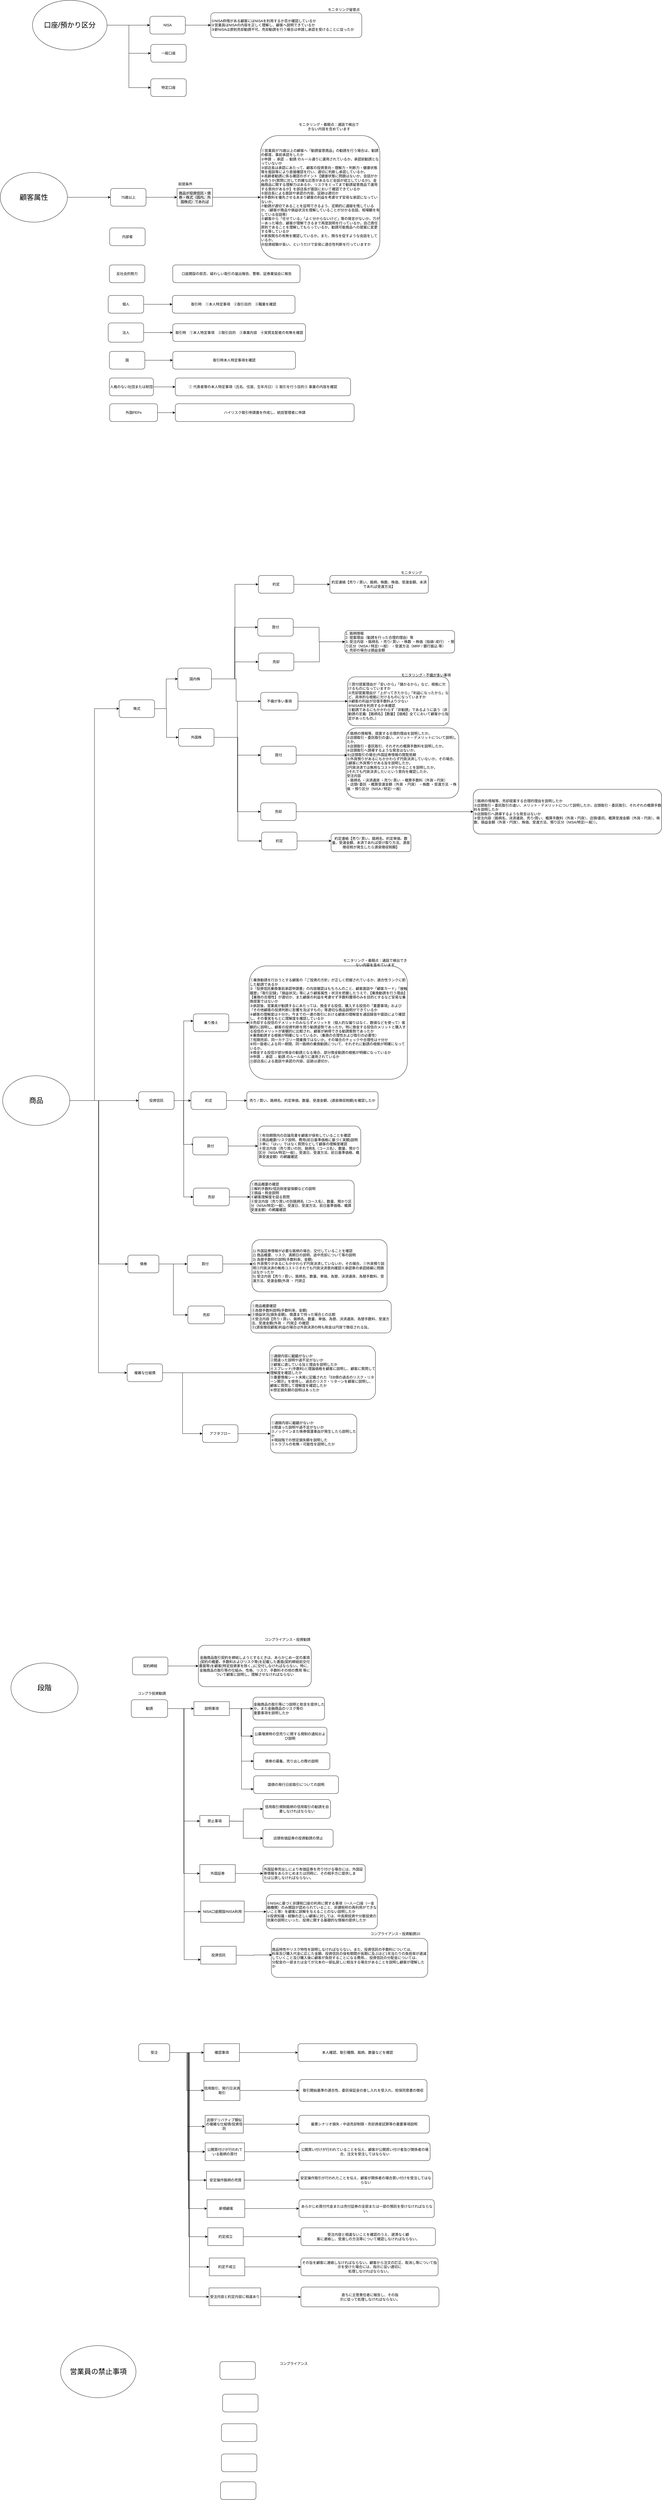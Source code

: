 <mxfile border="50" scale="3" compressed="false" locked="false" version="28.2.7">
  <diagram name="Blank" id="YmL12bMKpDGza6XwsDPr">
    <mxGraphModel dx="1251" dy="4072" grid="0" gridSize="10" guides="1" tooltips="1" connect="1" arrows="1" fold="1" page="0" pageScale="1" pageWidth="827" pageHeight="1169" background="none" math="1" shadow="0">
      <root>
        <mxCell id="X5NqExCQtvZxIxQ7pmgY-0" />
        <mxCell id="1" parent="X5NqExCQtvZxIxQ7pmgY-0" />
        <mxCell id="eBsOsrl3Z8P0XOdV9Z9q-5" value="" style="edgeStyle=orthogonalEdgeStyle;rounded=0;orthogonalLoop=1;jettySize=auto;html=1;" parent="1" source="eBsOsrl3Z8P0XOdV9Z9q-2" target="eBsOsrl3Z8P0XOdV9Z9q-4" edge="1">
          <mxGeometry relative="1" as="geometry" />
        </mxCell>
        <mxCell id="eBsOsrl3Z8P0XOdV9Z9q-12" style="edgeStyle=orthogonalEdgeStyle;rounded=0;orthogonalLoop=1;jettySize=auto;html=1;exitX=1;exitY=0.5;exitDx=0;exitDy=0;entryX=0;entryY=0.5;entryDx=0;entryDy=0;" parent="1" source="eBsOsrl3Z8P0XOdV9Z9q-2" target="eBsOsrl3Z8P0XOdV9Z9q-6" edge="1">
          <mxGeometry relative="1" as="geometry">
            <Array as="points">
              <mxPoint x="534" y="217" />
              <mxPoint x="534" y="365" />
              <mxPoint x="565" y="365" />
            </Array>
          </mxGeometry>
        </mxCell>
        <mxCell id="eBsOsrl3Z8P0XOdV9Z9q-14" style="edgeStyle=orthogonalEdgeStyle;rounded=0;orthogonalLoop=1;jettySize=auto;html=1;entryX=0;entryY=0.5;entryDx=0;entryDy=0;" parent="1" source="eBsOsrl3Z8P0XOdV9Z9q-2" target="eBsOsrl3Z8P0XOdV9Z9q-13" edge="1">
          <mxGeometry relative="1" as="geometry" />
        </mxCell>
        <mxCell id="eBsOsrl3Z8P0XOdV9Z9q-2" value="投資信託" style="rounded=1;whiteSpace=wrap;html=1;" parent="1" vertex="1">
          <mxGeometry x="382" y="187" width="120" height="60" as="geometry" />
        </mxCell>
        <mxCell id="eBsOsrl3Z8P0XOdV9Z9q-9" value="" style="edgeStyle=orthogonalEdgeStyle;rounded=0;orthogonalLoop=1;jettySize=auto;html=1;" parent="1" source="eBsOsrl3Z8P0XOdV9Z9q-4" target="eBsOsrl3Z8P0XOdV9Z9q-8" edge="1">
          <mxGeometry relative="1" as="geometry" />
        </mxCell>
        <mxCell id="eBsOsrl3Z8P0XOdV9Z9q-4" value="約定" style="rounded=1;whiteSpace=wrap;html=1;" parent="1" vertex="1">
          <mxGeometry x="559" y="187" width="120" height="60" as="geometry" />
        </mxCell>
        <mxCell id="eBsOsrl3Z8P0XOdV9Z9q-11" style="edgeStyle=orthogonalEdgeStyle;rounded=0;orthogonalLoop=1;jettySize=auto;html=1;entryX=0;entryY=0.5;entryDx=0;entryDy=0;" parent="1" source="eBsOsrl3Z8P0XOdV9Z9q-6" target="eBsOsrl3Z8P0XOdV9Z9q-10" edge="1">
          <mxGeometry relative="1" as="geometry" />
        </mxCell>
        <mxCell id="eBsOsrl3Z8P0XOdV9Z9q-6" value="買付" style="rounded=1;whiteSpace=wrap;html=1;" parent="1" vertex="1">
          <mxGeometry x="565" y="340.5" width="120" height="60" as="geometry" />
        </mxCell>
        <mxCell id="eBsOsrl3Z8P0XOdV9Z9q-8" value="売り / 買い、銘柄名、約定単価、数量、受渡金額、(源泉徴収税額)を確認したか" style="rounded=1;whiteSpace=wrap;html=1;" parent="1" vertex="1">
          <mxGeometry x="748" y="187" width="444" height="60" as="geometry" />
        </mxCell>
        <mxCell id="eBsOsrl3Z8P0XOdV9Z9q-10" value="①有効期限内の目論見書を顧客が保有していることを確認&lt;div&gt;②商品概要/リスク説明、費用(前日基準価格に基づく実額)説明&lt;/div&gt;&lt;div&gt;&lt;span style=&quot;background-color: transparent; color: light-dark(rgb(0, 0, 0), rgb(255, 255, 255));&quot;&gt;③単に「はい」ではなく質問などして顧客の理解度確認&lt;/span&gt;&lt;/div&gt;&lt;div&gt;④受注内容（売り買いの別、銘柄名（コース名）、数量、預かり区分（NISA/特定/一般）、受渡日、受渡方法、前日基準価格、概算受渡金額）の網羅確認&lt;/div&gt;" style="rounded=1;whiteSpace=wrap;html=1;align=left;" parent="1" vertex="1">
          <mxGeometry x="785.5" y="303" width="348" height="135" as="geometry" />
        </mxCell>
        <mxCell id="eBsOsrl3Z8P0XOdV9Z9q-16" value="" style="edgeStyle=orthogonalEdgeStyle;rounded=0;orthogonalLoop=1;jettySize=auto;html=1;" parent="1" source="eBsOsrl3Z8P0XOdV9Z9q-13" target="eBsOsrl3Z8P0XOdV9Z9q-15" edge="1">
          <mxGeometry relative="1" as="geometry" />
        </mxCell>
        <mxCell id="eBsOsrl3Z8P0XOdV9Z9q-13" value="売却" style="rounded=1;whiteSpace=wrap;html=1;" parent="1" vertex="1">
          <mxGeometry x="567" y="512.5" width="122" height="60" as="geometry" />
        </mxCell>
        <mxCell id="eBsOsrl3Z8P0XOdV9Z9q-15" value="①商品概要の確認&lt;br&gt;②解約手数料/信託財産留保額などの説明&lt;br&gt;③損益・税金説明&lt;div&gt;④顧客理解度を図る質問&lt;div&gt;⑤受注内容（売り買いの別&lt;span style=&quot;background-color: transparent; color: light-dark(rgb(0, 0, 0), rgb(255, 255, 255));&quot;&gt;銘柄名（コース名）、数量、預かり区分（NISA/特定/一般）、受渡日、受渡方法、前日基準価格、概算受渡金額）の網羅確認&lt;/span&gt;&lt;/div&gt;&lt;/div&gt;" style="rounded=1;whiteSpace=wrap;html=1;align=left;" parent="1" vertex="1">
          <mxGeometry x="759" y="486" width="352" height="113" as="geometry" />
        </mxCell>
        <mxCell id="eBsOsrl3Z8P0XOdV9Z9q-21" value="" style="edgeStyle=orthogonalEdgeStyle;rounded=0;orthogonalLoop=1;jettySize=auto;html=1;" parent="1" source="eBsOsrl3Z8P0XOdV9Z9q-17" target="eBsOsrl3Z8P0XOdV9Z9q-18" edge="1">
          <mxGeometry relative="1" as="geometry" />
        </mxCell>
        <mxCell id="eBsOsrl3Z8P0XOdV9Z9q-25" style="edgeStyle=orthogonalEdgeStyle;rounded=0;orthogonalLoop=1;jettySize=auto;html=1;entryX=0;entryY=0.5;entryDx=0;entryDy=0;" parent="1" source="eBsOsrl3Z8P0XOdV9Z9q-17" target="eBsOsrl3Z8P0XOdV9Z9q-19" edge="1">
          <mxGeometry relative="1" as="geometry" />
        </mxCell>
        <mxCell id="eBsOsrl3Z8P0XOdV9Z9q-17" value="債券" style="rounded=1;whiteSpace=wrap;html=1;" parent="1" vertex="1">
          <mxGeometry x="345.5" y="739" width="105" height="60" as="geometry" />
        </mxCell>
        <mxCell id="eBsOsrl3Z8P0XOdV9Z9q-22" style="edgeStyle=orthogonalEdgeStyle;rounded=0;orthogonalLoop=1;jettySize=auto;html=1;entryX=0;entryY=0.5;entryDx=0;entryDy=0;" parent="1" source="eBsOsrl3Z8P0XOdV9Z9q-18" edge="1">
          <mxGeometry relative="1" as="geometry">
            <mxPoint x="767.5" y="769" as="targetPoint" />
          </mxGeometry>
        </mxCell>
        <mxCell id="eBsOsrl3Z8P0XOdV9Z9q-18" value="買付" style="rounded=1;whiteSpace=wrap;html=1;" parent="1" vertex="1">
          <mxGeometry x="546.5" y="739" width="120" height="60" as="geometry" />
        </mxCell>
        <mxCell id="eBsOsrl3Z8P0XOdV9Z9q-24" value="" style="edgeStyle=orthogonalEdgeStyle;rounded=0;orthogonalLoop=1;jettySize=auto;html=1;" parent="1" source="eBsOsrl3Z8P0XOdV9Z9q-19" edge="1">
          <mxGeometry relative="1" as="geometry">
            <mxPoint x="761.5" y="941" as="targetPoint" />
          </mxGeometry>
        </mxCell>
        <mxCell id="eBsOsrl3Z8P0XOdV9Z9q-19" value="売却" style="rounded=1;whiteSpace=wrap;html=1;" parent="1" vertex="1">
          <mxGeometry x="548.5" y="911" width="124" height="60" as="geometry" />
        </mxCell>
        <mxCell id="eBsOsrl3Z8P0XOdV9Z9q-20" value="1) 外国証券情報が必要な銘柄の場合、交付していることを確認&lt;div&gt;2) 商品概要、リスク、満期日の説明、途中売却について等の説明&lt;/div&gt;&lt;div&gt;3) 為替手数料の説明(手数料率、金額)&lt;/div&gt;&lt;div&gt;4) 外貨預りがあるにもかかわらず円貨決済していないか。その場合、①外貨預り説明②円貨決済の無用コスト③それでも円貨決済意向確認④承認車の承認経緯に問題はなかったか&lt;/div&gt;&lt;div&gt;5) 受注内容【売り / 買い、銘柄名、数量、単価、為替、決済通貨、為替手数料、受渡方法、受渡金額(外貨 ・ 円貨)】&lt;/div&gt;" style="rounded=1;whiteSpace=wrap;html=1;align=left;" parent="1" vertex="1">
          <mxGeometry x="765.5" y="687" width="457" height="176" as="geometry" />
        </mxCell>
        <mxCell id="eBsOsrl3Z8P0XOdV9Z9q-23" value="①商品概要確認&lt;div&gt;②為替手数料説明(手数料率、金額)&lt;/div&gt;&lt;div&gt;③損益状況(損失金額)、償還まで持った場合との比較&lt;/div&gt;&lt;div&gt;④受注内容【売り / 買い、銘柄名、数量、単価、為替、決済通貨、為替手数料、受渡方法、受渡金額(外貨 ・ 円貨)】の確認&lt;/div&gt;&lt;div&gt;⑤(源泉徴収顧客)利益の場合は外貨決済の時も税金は円貨で徴収される旨。&lt;/div&gt;" style="rounded=1;whiteSpace=wrap;html=1;align=left;" parent="1" vertex="1">
          <mxGeometry x="761.5" y="892" width="475" height="110" as="geometry" />
        </mxCell>
        <mxCell id="eBsOsrl3Z8P0XOdV9Z9q-36" value="" style="edgeStyle=orthogonalEdgeStyle;rounded=0;orthogonalLoop=1;jettySize=auto;html=1;" parent="1" source="eBsOsrl3Z8P0XOdV9Z9q-29" target="eBsOsrl3Z8P0XOdV9Z9q-34" edge="1">
          <mxGeometry relative="1" as="geometry" />
        </mxCell>
        <mxCell id="eBsOsrl3Z8P0XOdV9Z9q-29" value="乗り換え" style="rounded=1;whiteSpace=wrap;html=1;" parent="1" vertex="1">
          <mxGeometry x="567" y="-76" width="120" height="60" as="geometry" />
        </mxCell>
        <mxCell id="eBsOsrl3Z8P0XOdV9Z9q-34" value="①乗換勧誘を行おうとする顧客の『ご投資の方針』が正しく把握されているか、適合性ランクに即した勧誘であるか&lt;br&gt;②『投資信託乗換事前承認申請書』の内容確認はもちろんのこと、顧客面談や「顧客カード」「接触履歴」「取引記録」「損益状況」等により顧客属性・状況を把握したうえで、【乗換勧誘を行う理由】【乗換の合理性】が適切か、また顧客の利益を考慮せず手数料獲得のみを目的とするなど安易な乗換提案ではないか&lt;br&gt;③承認後、営業員が勧誘するにあたっては、換金する投信、購入する投信の「重要事項」および「その他顧客の投資判断に影響を及ぼすもの」等適切な商品説明ができているか&lt;br&gt;④顧客の理解度は十分か。今までの一連の取引における顧客の理解度を通話録音や面談により確認し、その事実をもとに理解度を確認しているか&lt;br&gt;⑤売却する投信のデメリットのみならずメリットを（個人的な偏りはなく、数値などを使って）客観的に説明し、顧客の投資判断を問う勧誘姿勢であったか。特に換金する投信のメリットと購入する投信のメリットが客観的に比較され、顧客が納得できる勧誘態勢であったか&lt;br&gt;⑥乗換勧誘する根拠が明確になっているか。（乗換の合理性および取引の必要性）&lt;br&gt;⑦短期売却、同一カテゴリー間乗換ではないか。その場合のチェックや合理性は十分か&lt;br&gt;⑧同一扱者による同一期間、同一銘柄の乗換勧誘について、それぞれに勧誘の根拠が明確になっているか。&lt;br&gt;⑨換金する投信が部分換金の勧誘となる場合、部分換金勧誘の根拠が明確になっているか&lt;br&gt;⑩申請 → 承認 → 勧誘 のルール通りに運用されているか&lt;br&gt;⑪部店長による面談や承認の内容、証跡は適切か。&lt;div&gt;&lt;br/&gt;&lt;/div&gt;" style="rounded=1;whiteSpace=wrap;html=1;align=left;" parent="1" vertex="1">
          <mxGeometry x="756" y="-238" width="535" height="383" as="geometry" />
        </mxCell>
        <mxCell id="eBsOsrl3Z8P0XOdV9Z9q-37" style="edgeStyle=orthogonalEdgeStyle;rounded=0;orthogonalLoop=1;jettySize=auto;html=1;entryX=0;entryY=0.4;entryDx=0;entryDy=0;entryPerimeter=0;" parent="1" source="eBsOsrl3Z8P0XOdV9Z9q-2" target="eBsOsrl3Z8P0XOdV9Z9q-29" edge="1">
          <mxGeometry relative="1" as="geometry" />
        </mxCell>
        <mxCell id="eBsOsrl3Z8P0XOdV9Z9q-38" value="モニタリング・着眼点：通話で検出できない内容を含めています" style="text;html=1;whiteSpace=wrap;strokeColor=none;fillColor=none;align=center;verticalAlign=middle;rounded=0;" parent="1" vertex="1">
          <mxGeometry x="1070" y="-264" width="224" height="30" as="geometry" />
        </mxCell>
        <mxCell id="eBsOsrl3Z8P0XOdV9Z9q-41" style="edgeStyle=orthogonalEdgeStyle;rounded=0;orthogonalLoop=1;jettySize=auto;html=1;entryX=0;entryY=0.5;entryDx=0;entryDy=0;" parent="1" source="eBsOsrl3Z8P0XOdV9Z9q-40" target="eBsOsrl3Z8P0XOdV9Z9q-17" edge="1">
          <mxGeometry relative="1" as="geometry">
            <mxPoint x="345" y="626.889" as="targetPoint" />
          </mxGeometry>
        </mxCell>
        <mxCell id="eBsOsrl3Z8P0XOdV9Z9q-72" style="edgeStyle=orthogonalEdgeStyle;rounded=0;orthogonalLoop=1;jettySize=auto;html=1;" parent="1" source="eBsOsrl3Z8P0XOdV9Z9q-40" target="eBsOsrl3Z8P0XOdV9Z9q-2" edge="1">
          <mxGeometry relative="1" as="geometry" />
        </mxCell>
        <mxCell id="eBsOsrl3Z8P0XOdV9Z9q-95" style="edgeStyle=orthogonalEdgeStyle;rounded=0;orthogonalLoop=1;jettySize=auto;html=1;entryX=0;entryY=0.5;entryDx=0;entryDy=0;" parent="1" source="eBsOsrl3Z8P0XOdV9Z9q-40" target="eBsOsrl3Z8P0XOdV9Z9q-73" edge="1">
          <mxGeometry relative="1" as="geometry" />
        </mxCell>
        <mxCell id="eBsOsrl3Z8P0XOdV9Z9q-143" style="edgeStyle=orthogonalEdgeStyle;rounded=0;orthogonalLoop=1;jettySize=auto;html=1;entryX=0;entryY=0.5;entryDx=0;entryDy=0;" parent="1" source="eBsOsrl3Z8P0XOdV9Z9q-40" target="eBsOsrl3Z8P0XOdV9Z9q-135" edge="1">
          <mxGeometry relative="1" as="geometry" />
        </mxCell>
        <mxCell id="eBsOsrl3Z8P0XOdV9Z9q-40" value="&lt;font style=&quot;font-size: 24px;&quot;&gt;商品&lt;/font&gt;" style="ellipse;whiteSpace=wrap;html=1;" parent="1" vertex="1">
          <mxGeometry x="-78" y="133" width="227" height="168" as="geometry" />
        </mxCell>
        <mxCell id="eBsOsrl3Z8P0XOdV9Z9q-44" style="edgeStyle=orthogonalEdgeStyle;rounded=0;orthogonalLoop=1;jettySize=auto;html=1;entryX=0;entryY=0.5;entryDx=0;entryDy=0;" parent="1" source="eBsOsrl3Z8P0XOdV9Z9q-42" target="eBsOsrl3Z8P0XOdV9Z9q-43" edge="1">
          <mxGeometry relative="1" as="geometry" />
        </mxCell>
        <mxCell id="eBsOsrl3Z8P0XOdV9Z9q-42" value="&lt;font style=&quot;font-size: 24px;&quot;&gt;顧客属性&lt;/font&gt;" style="ellipse;whiteSpace=wrap;html=1;" parent="1" vertex="1">
          <mxGeometry x="-86" y="-2918.5" width="227" height="168" as="geometry" />
        </mxCell>
        <mxCell id="eBsOsrl3Z8P0XOdV9Z9q-102" style="edgeStyle=orthogonalEdgeStyle;rounded=0;orthogonalLoop=1;jettySize=auto;html=1;entryX=0;entryY=0.5;entryDx=0;entryDy=0;" parent="1" source="eBsOsrl3Z8P0XOdV9Z9q-43" target="eBsOsrl3Z8P0XOdV9Z9q-99" edge="1">
          <mxGeometry relative="1" as="geometry" />
        </mxCell>
        <mxCell id="eBsOsrl3Z8P0XOdV9Z9q-43" value="75歳以上" style="rounded=1;whiteSpace=wrap;html=1;" parent="1" vertex="1">
          <mxGeometry x="287" y="-2864.5" width="120" height="60" as="geometry" />
        </mxCell>
        <mxCell id="eBsOsrl3Z8P0XOdV9Z9q-45" value="①営業員が75歳以上の顧客へ「勧誘留意商品」の勧誘を行う場合は、勧誘の都度、事前承認をしたか&lt;br&gt;②申請 → 承認 → 勧誘 のルール通りに運用されているか。承認前勧誘となっていないか&lt;br&gt;③部店長は承認にあたって、顧客の投資意向・理解力・判断力・健康状態等を面談等により直接確認を行い、適切に判断し承認しているか。&lt;br&gt;④高齢者勧誘に係る確認のポイント【健康状態に問題はないか、会話がかみ合うか(質問に対して的確な応答があるなど会話が成立しているか)、金融商品に関する理解力はあるか、リスクをとってまで勧誘留意商品で運用する意向があるか】を部店長が面談において確認できているか&lt;br&gt;⑤部店長による面談や承認の内容、証跡は適切か&lt;br&gt;⑥手数料を優先させるあまり顧客の利益を考慮せず安易な承認になっていないか。&lt;br&gt;⑦勧誘が適切であることを証明できるよう、定期的に通録を残しているか。（顧客が商品や損益状況を理解していることが分かる会話、相場観を有している会話等）&lt;br&gt;⑧顧客から「任せている」「よく分からないけど」等の発言がないか。万が一あった場合、顧客が理解できるまで再度説明を行っているか。自己責任原則であることを理解してもらっているか。勧誘可能商品への提案に変更する等しているか&lt;br&gt;⑨家族関与の有無を確認しているか。また、関与を促すような会話をしているか。&lt;div&gt;⑩投資経験が長い、というだけで安易に適合性判断を行っていますか&lt;/div&gt;" style="rounded=1;whiteSpace=wrap;html=1;align=left;" parent="1" vertex="1">
          <mxGeometry x="794" y="-3043" width="404" height="417" as="geometry" />
        </mxCell>
        <mxCell id="eBsOsrl3Z8P0XOdV9Z9q-46" value="モニタリング・着眼点：通話で検出できない内容を含めています" style="text;html=1;whiteSpace=wrap;strokeColor=none;fillColor=none;align=center;verticalAlign=middle;rounded=0;" parent="1" vertex="1">
          <mxGeometry x="920" y="-3088" width="210.5" height="30" as="geometry" />
        </mxCell>
        <mxCell id="eBsOsrl3Z8P0XOdV9Z9q-56" style="edgeStyle=orthogonalEdgeStyle;rounded=0;orthogonalLoop=1;jettySize=auto;html=1;entryX=0;entryY=0.5;entryDx=0;entryDy=0;" parent="1" source="eBsOsrl3Z8P0XOdV9Z9q-48" target="eBsOsrl3Z8P0XOdV9Z9q-49" edge="1">
          <mxGeometry relative="1" as="geometry" />
        </mxCell>
        <mxCell id="eBsOsrl3Z8P0XOdV9Z9q-70" style="edgeStyle=orthogonalEdgeStyle;rounded=0;orthogonalLoop=1;jettySize=auto;html=1;entryX=0;entryY=0.5;entryDx=0;entryDy=0;" parent="1" source="eBsOsrl3Z8P0XOdV9Z9q-48" target="eBsOsrl3Z8P0XOdV9Z9q-50" edge="1">
          <mxGeometry relative="1" as="geometry" />
        </mxCell>
        <mxCell id="eBsOsrl3Z8P0XOdV9Z9q-71" style="edgeStyle=orthogonalEdgeStyle;rounded=0;orthogonalLoop=1;jettySize=auto;html=1;entryX=0;entryY=0.5;entryDx=0;entryDy=0;" parent="1" source="eBsOsrl3Z8P0XOdV9Z9q-48" target="eBsOsrl3Z8P0XOdV9Z9q-57" edge="1">
          <mxGeometry relative="1" as="geometry" />
        </mxCell>
        <mxCell id="eBsOsrl3Z8P0XOdV9Z9q-48" value="&lt;span style=&quot;font-size: 24px;&quot;&gt;口座/預かり区分&lt;/span&gt;" style="ellipse;whiteSpace=wrap;html=1;" parent="1" vertex="1">
          <mxGeometry x="23" y="-3500" width="252" height="168" as="geometry" />
        </mxCell>
        <mxCell id="eBsOsrl3Z8P0XOdV9Z9q-55" value="" style="edgeStyle=orthogonalEdgeStyle;rounded=0;orthogonalLoop=1;jettySize=auto;html=1;" parent="1" source="eBsOsrl3Z8P0XOdV9Z9q-49" target="eBsOsrl3Z8P0XOdV9Z9q-54" edge="1">
          <mxGeometry relative="1" as="geometry" />
        </mxCell>
        <mxCell id="eBsOsrl3Z8P0XOdV9Z9q-49" value="NISA" style="rounded=1;whiteSpace=wrap;html=1;" parent="1" vertex="1">
          <mxGeometry x="420" y="-3446" width="120" height="60" as="geometry" />
        </mxCell>
        <mxCell id="eBsOsrl3Z8P0XOdV9Z9q-50" value="一般口座" style="rounded=1;whiteSpace=wrap;html=1;" parent="1" vertex="1">
          <mxGeometry x="423" y="-3351" width="120" height="60" as="geometry" />
        </mxCell>
        <mxCell id="eBsOsrl3Z8P0XOdV9Z9q-54" value="①NISA枠残がある顧客にはNISAを利用するか否か確認しているか&lt;br&gt;②営業員はNISAの内容を正しく理解し、顧客へ説明できているか&lt;br&gt;③新NISAは原則売却勧誘不可。売却勧誘を行う場合は申請し承認を受けることに従ったか" style="rounded=1;whiteSpace=wrap;html=1;align=left;" parent="1" vertex="1">
          <mxGeometry x="626" y="-3458" width="511" height="84" as="geometry" />
        </mxCell>
        <mxCell id="eBsOsrl3Z8P0XOdV9Z9q-57" value="特定口座" style="rounded=1;whiteSpace=wrap;html=1;" parent="1" vertex="1">
          <mxGeometry x="423" y="-3235" width="120" height="60" as="geometry" />
        </mxCell>
        <mxCell id="eBsOsrl3Z8P0XOdV9Z9q-60" value="モニタリング留意点" style="text;html=1;whiteSpace=wrap;strokeColor=none;fillColor=none;align=center;verticalAlign=middle;rounded=0;" parent="1" vertex="1">
          <mxGeometry x="1021" y="-3483" width="110" height="30" as="geometry" />
        </mxCell>
        <mxCell id="eBsOsrl3Z8P0XOdV9Z9q-66" value="&lt;font style=&quot;font-size: 24px;&quot;&gt;営業員の禁止事項&lt;/font&gt;" style="ellipse;whiteSpace=wrap;html=1;" parent="1" vertex="1">
          <mxGeometry x="118" y="4423" width="255" height="176" as="geometry" />
        </mxCell>
        <mxCell id="eBsOsrl3Z8P0XOdV9Z9q-68" value="コンプライアンス" style="text;html=1;whiteSpace=wrap;strokeColor=none;fillColor=none;align=center;verticalAlign=middle;rounded=0;" parent="1" vertex="1">
          <mxGeometry x="840" y="4469" width="133" height="30" as="geometry" />
        </mxCell>
        <mxCell id="eBsOsrl3Z8P0XOdV9Z9q-79" style="edgeStyle=orthogonalEdgeStyle;rounded=0;orthogonalLoop=1;jettySize=auto;html=1;entryX=0;entryY=0.5;entryDx=0;entryDy=0;" parent="1" source="eBsOsrl3Z8P0XOdV9Z9q-73" target="eBsOsrl3Z8P0XOdV9Z9q-74" edge="1">
          <mxGeometry relative="1" as="geometry" />
        </mxCell>
        <mxCell id="eBsOsrl3Z8P0XOdV9Z9q-80" style="edgeStyle=orthogonalEdgeStyle;rounded=0;orthogonalLoop=1;jettySize=auto;html=1;entryX=0;entryY=0.5;entryDx=0;entryDy=0;" parent="1" source="eBsOsrl3Z8P0XOdV9Z9q-73" target="eBsOsrl3Z8P0XOdV9Z9q-75" edge="1">
          <mxGeometry relative="1" as="geometry" />
        </mxCell>
        <mxCell id="eBsOsrl3Z8P0XOdV9Z9q-73" value="株式" style="rounded=1;whiteSpace=wrap;html=1;" parent="1" vertex="1">
          <mxGeometry x="316" y="-1137" width="120" height="60" as="geometry" />
        </mxCell>
        <mxCell id="eBsOsrl3Z8P0XOdV9Z9q-86" style="edgeStyle=orthogonalEdgeStyle;rounded=0;orthogonalLoop=1;jettySize=auto;html=1;entryX=0;entryY=0.5;entryDx=0;entryDy=0;" parent="1" source="eBsOsrl3Z8P0XOdV9Z9q-74" target="eBsOsrl3Z8P0XOdV9Z9q-85" edge="1">
          <mxGeometry relative="1" as="geometry" />
        </mxCell>
        <mxCell id="eBsOsrl3Z8P0XOdV9Z9q-107" style="edgeStyle=orthogonalEdgeStyle;rounded=0;orthogonalLoop=1;jettySize=auto;html=1;entryX=0;entryY=0.5;entryDx=0;entryDy=0;" parent="1" source="eBsOsrl3Z8P0XOdV9Z9q-74" target="eBsOsrl3Z8P0XOdV9Z9q-104" edge="1">
          <mxGeometry relative="1" as="geometry" />
        </mxCell>
        <mxCell id="eBsOsrl3Z8P0XOdV9Z9q-109" style="edgeStyle=orthogonalEdgeStyle;rounded=0;orthogonalLoop=1;jettySize=auto;html=1;entryX=0;entryY=0.5;entryDx=0;entryDy=0;" parent="1" source="eBsOsrl3Z8P0XOdV9Z9q-74" target="eBsOsrl3Z8P0XOdV9Z9q-103" edge="1">
          <mxGeometry relative="1" as="geometry" />
        </mxCell>
        <mxCell id="eBsOsrl3Z8P0XOdV9Z9q-113" style="edgeStyle=orthogonalEdgeStyle;rounded=0;orthogonalLoop=1;jettySize=auto;html=1;entryX=0;entryY=0.5;entryDx=0;entryDy=0;" parent="1" source="eBsOsrl3Z8P0XOdV9Z9q-74" target="eBsOsrl3Z8P0XOdV9Z9q-105" edge="1">
          <mxGeometry relative="1" as="geometry" />
        </mxCell>
        <mxCell id="eBsOsrl3Z8P0XOdV9Z9q-74" value="国内株" style="rounded=1;whiteSpace=wrap;html=1;" parent="1" vertex="1">
          <mxGeometry x="514.5" y="-1244" width="114" height="73" as="geometry" />
        </mxCell>
        <mxCell id="eBsOsrl3Z8P0XOdV9Z9q-87" style="edgeStyle=orthogonalEdgeStyle;rounded=0;orthogonalLoop=1;jettySize=auto;html=1;entryX=0;entryY=0.5;entryDx=0;entryDy=0;" parent="1" source="eBsOsrl3Z8P0XOdV9Z9q-75" target="eBsOsrl3Z8P0XOdV9Z9q-85" edge="1">
          <mxGeometry relative="1" as="geometry" />
        </mxCell>
        <mxCell id="eBsOsrl3Z8P0XOdV9Z9q-120" style="edgeStyle=orthogonalEdgeStyle;rounded=0;orthogonalLoop=1;jettySize=auto;html=1;" parent="1" source="eBsOsrl3Z8P0XOdV9Z9q-75" target="eBsOsrl3Z8P0XOdV9Z9q-118" edge="1">
          <mxGeometry relative="1" as="geometry" />
        </mxCell>
        <mxCell id="eBsOsrl3Z8P0XOdV9Z9q-121" style="edgeStyle=orthogonalEdgeStyle;rounded=0;orthogonalLoop=1;jettySize=auto;html=1;entryX=0;entryY=0.5;entryDx=0;entryDy=0;" parent="1" source="eBsOsrl3Z8P0XOdV9Z9q-75" target="eBsOsrl3Z8P0XOdV9Z9q-119" edge="1">
          <mxGeometry relative="1" as="geometry" />
        </mxCell>
        <mxCell id="eBsOsrl3Z8P0XOdV9Z9q-127" style="edgeStyle=orthogonalEdgeStyle;rounded=0;orthogonalLoop=1;jettySize=auto;html=1;entryX=0;entryY=0.5;entryDx=0;entryDy=0;" parent="1" source="eBsOsrl3Z8P0XOdV9Z9q-75" target="eBsOsrl3Z8P0XOdV9Z9q-125" edge="1">
          <mxGeometry relative="1" as="geometry" />
        </mxCell>
        <mxCell id="eBsOsrl3Z8P0XOdV9Z9q-75" value="外国株" style="rounded=1;whiteSpace=wrap;html=1;" parent="1" vertex="1">
          <mxGeometry x="517" y="-1040" width="120" height="60" as="geometry" />
        </mxCell>
        <mxCell id="eBsOsrl3Z8P0XOdV9Z9q-83" value="①買付提案理由が「安いから」「儲かるから」など、根拠に欠けるものになっていますか&lt;br&gt;②売却提案理由が「上がってきたから」「利益になったから」など、具体的な根拠に欠けるものになっていますか&lt;br&gt;③顧客の利益が往復手数料より少ない&lt;br&gt;④NISA枠を利用するか未確認&lt;br&gt;⑤勧誘であるにもかかわらず『非勧誘』であるように装う（非勧誘の定義:【銘柄名】【数量】【価格】全てにおいて顧客から指定があったもの。）" style="rounded=1;whiteSpace=wrap;html=1;align=left;" parent="1" vertex="1">
          <mxGeometry x="1089" y="-1214.5" width="343" height="165" as="geometry" />
        </mxCell>
        <mxCell id="eBsOsrl3Z8P0XOdV9Z9q-84" value="モニタリング・不備が多い事項" style="text;html=1;whiteSpace=wrap;strokeColor=none;fillColor=none;align=center;verticalAlign=middle;rounded=0;" parent="1" vertex="1">
          <mxGeometry x="1261" y="-1241" width="186" height="41" as="geometry" />
        </mxCell>
        <mxCell id="eBsOsrl3Z8P0XOdV9Z9q-117" style="edgeStyle=orthogonalEdgeStyle;rounded=0;orthogonalLoop=1;jettySize=auto;html=1;entryX=0;entryY=0.5;entryDx=0;entryDy=0;" parent="1" source="eBsOsrl3Z8P0XOdV9Z9q-85" target="eBsOsrl3Z8P0XOdV9Z9q-83" edge="1">
          <mxGeometry relative="1" as="geometry" />
        </mxCell>
        <mxCell id="eBsOsrl3Z8P0XOdV9Z9q-85" value="不備が多い事項" style="rounded=1;whiteSpace=wrap;html=1;" parent="1" vertex="1">
          <mxGeometry x="795" y="-1162" width="126" height="60" as="geometry" />
        </mxCell>
        <mxCell id="eBsOsrl3Z8P0XOdV9Z9q-88" value="" style="rounded=1;whiteSpace=wrap;html=1;" parent="1" vertex="1">
          <mxGeometry x="657" y="4477" width="120" height="60" as="geometry" />
        </mxCell>
        <mxCell id="eBsOsrl3Z8P0XOdV9Z9q-89" value="" style="rounded=1;whiteSpace=wrap;html=1;" parent="1" vertex="1">
          <mxGeometry x="666" y="4587" width="120" height="60" as="geometry" />
        </mxCell>
        <mxCell id="eBsOsrl3Z8P0XOdV9Z9q-90" value="" style="rounded=1;whiteSpace=wrap;html=1;" parent="1" vertex="1">
          <mxGeometry x="662" y="4687" width="120" height="60" as="geometry" />
        </mxCell>
        <mxCell id="eBsOsrl3Z8P0XOdV9Z9q-91" value="" style="rounded=1;whiteSpace=wrap;html=1;" parent="1" vertex="1">
          <mxGeometry x="662" y="4789" width="120" height="60" as="geometry" />
        </mxCell>
        <mxCell id="eBsOsrl3Z8P0XOdV9Z9q-92" value="" style="rounded=1;whiteSpace=wrap;html=1;" parent="1" vertex="1">
          <mxGeometry x="659" y="4883" width="120" height="60" as="geometry" />
        </mxCell>
        <mxCell id="eBsOsrl3Z8P0XOdV9Z9q-101" style="edgeStyle=orthogonalEdgeStyle;rounded=0;orthogonalLoop=1;jettySize=auto;html=1;entryX=0;entryY=0.5;entryDx=0;entryDy=0;" parent="1" source="eBsOsrl3Z8P0XOdV9Z9q-99" target="eBsOsrl3Z8P0XOdV9Z9q-45" edge="1">
          <mxGeometry relative="1" as="geometry" />
        </mxCell>
        <mxCell id="eBsOsrl3Z8P0XOdV9Z9q-99" value="&lt;span style=&quot;color: rgb(0, 0, 0); font-family: Helvetica; font-size: 12px; font-style: normal; font-variant-ligatures: normal; font-variant-caps: normal; font-weight: 400; letter-spacing: normal; orphans: 2; text-align: center; text-indent: 0px; text-transform: none; widows: 2; word-spacing: 0px; -webkit-text-stroke-width: 0px; white-space: normal; background-color: rgb(236, 236, 236); text-decoration-thickness: initial; text-decoration-style: initial; text-decoration-color: initial; float: none; display: inline !important;&quot;&gt;商品が投資信託・債券・株式（国内、外国株式）であれば&lt;/span&gt;" style="whiteSpace=wrap;html=1;" parent="1" vertex="1">
          <mxGeometry x="512" y="-2864.5" width="120" height="60" as="geometry" />
        </mxCell>
        <mxCell id="eBsOsrl3Z8P0XOdV9Z9q-112" style="edgeStyle=orthogonalEdgeStyle;rounded=0;orthogonalLoop=1;jettySize=auto;html=1;entryX=0;entryY=0.5;entryDx=0;entryDy=0;" parent="1" source="eBsOsrl3Z8P0XOdV9Z9q-103" target="eBsOsrl3Z8P0XOdV9Z9q-110" edge="1">
          <mxGeometry relative="1" as="geometry" />
        </mxCell>
        <mxCell id="eBsOsrl3Z8P0XOdV9Z9q-103" value="約定" style="rounded=1;whiteSpace=wrap;html=1;" parent="1" vertex="1">
          <mxGeometry x="787" y="-1557" width="120" height="60" as="geometry" />
        </mxCell>
        <mxCell id="eBsOsrl3Z8P0XOdV9Z9q-115" style="edgeStyle=orthogonalEdgeStyle;rounded=0;orthogonalLoop=1;jettySize=auto;html=1;entryX=0;entryY=0.5;entryDx=0;entryDy=0;" parent="1" source="eBsOsrl3Z8P0XOdV9Z9q-104" target="eBsOsrl3Z8P0XOdV9Z9q-114" edge="1">
          <mxGeometry relative="1" as="geometry" />
        </mxCell>
        <mxCell id="eBsOsrl3Z8P0XOdV9Z9q-104" value="買付" style="rounded=1;whiteSpace=wrap;html=1;" parent="1" vertex="1">
          <mxGeometry x="785" y="-1412" width="120" height="60" as="geometry" />
        </mxCell>
        <mxCell id="eBsOsrl3Z8P0XOdV9Z9q-116" style="edgeStyle=orthogonalEdgeStyle;rounded=0;orthogonalLoop=1;jettySize=auto;html=1;entryX=0;entryY=0.5;entryDx=0;entryDy=0;" parent="1" source="eBsOsrl3Z8P0XOdV9Z9q-105" target="eBsOsrl3Z8P0XOdV9Z9q-114" edge="1">
          <mxGeometry relative="1" as="geometry" />
        </mxCell>
        <mxCell id="eBsOsrl3Z8P0XOdV9Z9q-105" value="売却" style="rounded=1;whiteSpace=wrap;html=1;" parent="1" vertex="1">
          <mxGeometry x="787" y="-1295" width="120" height="60" as="geometry" />
        </mxCell>
        <mxCell id="eBsOsrl3Z8P0XOdV9Z9q-108" value="前提条件" style="text;html=1;whiteSpace=wrap;strokeColor=none;fillColor=none;align=center;verticalAlign=middle;rounded=0;" parent="1" vertex="1">
          <mxGeometry x="510" y="-2894.5" width="60" height="30" as="geometry" />
        </mxCell>
        <mxCell id="eBsOsrl3Z8P0XOdV9Z9q-110" value="約定連絡【売り / 買い、銘柄、株数、株価、受渡金額、未済であれば受渡方法】" style="rounded=1;whiteSpace=wrap;html=1;" parent="1" vertex="1">
          <mxGeometry x="1029" y="-1557" width="333" height="60" as="geometry" />
        </mxCell>
        <mxCell id="eBsOsrl3Z8P0XOdV9Z9q-111" value="モニタリング" style="text;html=1;whiteSpace=wrap;strokeColor=none;fillColor=none;align=center;verticalAlign=middle;rounded=0;" parent="1" vertex="1">
          <mxGeometry x="1227" y="-1581" width="156" height="30" as="geometry" />
        </mxCell>
        <mxCell id="eBsOsrl3Z8P0XOdV9Z9q-114" value="1. 銘柄情報&lt;br&gt;2. 提案理由（勧誘を行った合理的理由）等&lt;br&gt;3. 受注内容 ・銘柄名 ・売り/ 買い ・株数 ・株価（指値/ 成行） ・預り区分（NISA / 特定/ 一般） ・受渡方法（MRF / 銀行振込 等）&lt;br&gt;4. 売却の場合は損益金額" style="rounded=1;whiteSpace=wrap;html=1;align=left;" parent="1" vertex="1">
          <mxGeometry x="1080" y="-1371" width="371" height="76" as="geometry" />
        </mxCell>
        <mxCell id="eBsOsrl3Z8P0XOdV9Z9q-118" value="買付" style="rounded=1;whiteSpace=wrap;html=1;" parent="1" vertex="1">
          <mxGeometry x="795" y="-980" width="120" height="60" as="geometry" />
        </mxCell>
        <mxCell id="eBsOsrl3Z8P0XOdV9Z9q-134" style="edgeStyle=orthogonalEdgeStyle;rounded=0;orthogonalLoop=1;jettySize=auto;html=1;entryX=0;entryY=0.5;entryDx=0;entryDy=0;" parent="1" source="eBsOsrl3Z8P0XOdV9Z9q-119" target="eBsOsrl3Z8P0XOdV9Z9q-128" edge="1">
          <mxGeometry relative="1" as="geometry" />
        </mxCell>
        <mxCell id="eBsOsrl3Z8P0XOdV9Z9q-119" value="売却" style="rounded=1;whiteSpace=wrap;html=1;" parent="1" vertex="1">
          <mxGeometry x="795" y="-789" width="120" height="60" as="geometry" />
        </mxCell>
        <mxCell id="eBsOsrl3Z8P0XOdV9Z9q-122" value="①銘柄の情報等、提案する合理的理由を説明したか。&lt;br&gt;②店頭取引・委託取引の違い、メリット・デメリットについて説明したか。&lt;br&gt;③店頭取引・委託取引、それぞれの概算手数料を説明したか。&lt;br&gt;④店頭取引へ誘導するような発言はないか。&lt;br&gt;⑤(店頭取引の場合)外国証券情報の閲覧依頼&lt;br&gt;⑥外貨預りがあるにもかかわらず円貨決済していないか。その場合、&lt;br&gt;1顧客に外貨預りがある旨を説明したか。&lt;br&gt;2円貨決済では無用なコストがかかることを説明したか。&lt;br&gt;3それでも円貨決済したいという意向を確認したか。&lt;br&gt;受注内容 &lt;br&gt;・銘柄名 ・決済通貨 ・売り/ 買い ・概算手数料（外貨・円貨） &lt;br&gt;・店頭/ 委託 ・概算受渡金額（外貨 ・円貨） ・株数 ・受渡方法 ・株価 ・預り区分（NISA / 特定/ 一般）&lt;br&gt;&lt;div&gt;&lt;br&gt;&lt;/div&gt;" style="rounded=1;whiteSpace=wrap;html=1;align=left;" parent="1" vertex="1">
          <mxGeometry x="1084" y="-1042" width="381" height="237" as="geometry" />
        </mxCell>
        <mxCell id="eBsOsrl3Z8P0XOdV9Z9q-123" value="約定連絡【売り/ 買い、銘柄名、約定単価、数量、受渡金額、未済であれば受け取り方法、源泉徴収税が発生したら源泉徴収税額】" style="rounded=1;whiteSpace=wrap;html=1;" parent="1" vertex="1">
          <mxGeometry x="1033" y="-684" width="270" height="60" as="geometry" />
        </mxCell>
        <mxCell id="eBsOsrl3Z8P0XOdV9Z9q-125" value="約定" style="rounded=1;whiteSpace=wrap;html=1;" parent="1" vertex="1">
          <mxGeometry x="798" y="-690" width="120" height="60" as="geometry" />
        </mxCell>
        <mxCell id="eBsOsrl3Z8P0XOdV9Z9q-126" style="edgeStyle=orthogonalEdgeStyle;rounded=0;orthogonalLoop=1;jettySize=auto;html=1;entryX=0.004;entryY=0.392;entryDx=0;entryDy=0;entryPerimeter=0;" parent="1" source="eBsOsrl3Z8P0XOdV9Z9q-125" target="eBsOsrl3Z8P0XOdV9Z9q-123" edge="1">
          <mxGeometry relative="1" as="geometry" />
        </mxCell>
        <mxCell id="eBsOsrl3Z8P0XOdV9Z9q-128" value="①銘柄の情報等、売却提案する合理的理由を説明したか&lt;br&gt;②店頭取引・委託取引の違い、メリット・デメリットについて説明したか。店頭取引・委託取引、それぞれの概算手数料を説明したか&lt;br&gt;③店頭取引へ誘導するような発言はないか&lt;br&gt;④受注内容（銘柄名、決済通貨、売り/買い、概算手数料（外貨・円貨）、店頭/委託、概算受渡金額（外貨・円貨）、株数、損益金額（外貨・円貨）、株価、受渡方法、預り区分（NISA/特定/一般））。" style="rounded=1;whiteSpace=wrap;html=1;align=left;" parent="1" vertex="1">
          <mxGeometry x="1514" y="-834.5" width="637" height="151" as="geometry" />
        </mxCell>
        <mxCell id="eBsOsrl3Z8P0XOdV9Z9q-133" style="edgeStyle=orthogonalEdgeStyle;rounded=0;orthogonalLoop=1;jettySize=auto;html=1;entryX=0.008;entryY=0.39;entryDx=0;entryDy=0;entryPerimeter=0;" parent="1" source="eBsOsrl3Z8P0XOdV9Z9q-118" target="eBsOsrl3Z8P0XOdV9Z9q-122" edge="1">
          <mxGeometry relative="1" as="geometry" />
        </mxCell>
        <mxCell id="eBsOsrl3Z8P0XOdV9Z9q-139" style="edgeStyle=orthogonalEdgeStyle;rounded=0;orthogonalLoop=1;jettySize=auto;html=1;" parent="1" source="eBsOsrl3Z8P0XOdV9Z9q-135" target="eBsOsrl3Z8P0XOdV9Z9q-136" edge="1">
          <mxGeometry relative="1" as="geometry" />
        </mxCell>
        <mxCell id="eBsOsrl3Z8P0XOdV9Z9q-140" style="edgeStyle=orthogonalEdgeStyle;rounded=0;orthogonalLoop=1;jettySize=auto;html=1;entryX=0;entryY=0.5;entryDx=0;entryDy=0;" parent="1" source="eBsOsrl3Z8P0XOdV9Z9q-135" target="eBsOsrl3Z8P0XOdV9Z9q-138" edge="1">
          <mxGeometry relative="1" as="geometry" />
        </mxCell>
        <mxCell id="eBsOsrl3Z8P0XOdV9Z9q-135" value="複雑な仕組債" style="rounded=1;whiteSpace=wrap;html=1;" parent="1" vertex="1">
          <mxGeometry x="343" y="1106.5" width="120" height="60" as="geometry" />
        </mxCell>
        <mxCell id="eBsOsrl3Z8P0XOdV9Z9q-136" value="①通録内容に齟齬がないか&lt;div&gt;②間違った説明や過不足がないか&lt;/div&gt;&lt;div&gt;③顧客に適している旨と理由を説明したか&lt;/div&gt;&lt;div&gt;④スプレッド(手数料)と理論価格を顧客に説明し、顧客に質問して理解度を確認したか&lt;/div&gt;&lt;div&gt;⑤重要情報シート末尾に記載された「EB債の過去のリスク・リターン開示」を使用し、過去のリスク・リターンを顧客に説明し、顧客に質問して理解度を確認したか&lt;br&gt;⑥想定損失額の説明はあったか&lt;/div&gt;" style="rounded=1;whiteSpace=wrap;html=1;align=left;" parent="1" vertex="1">
          <mxGeometry x="825" y="1046" width="358" height="181" as="geometry" />
        </mxCell>
        <mxCell id="eBsOsrl3Z8P0XOdV9Z9q-142" value="" style="edgeStyle=orthogonalEdgeStyle;rounded=0;orthogonalLoop=1;jettySize=auto;html=1;" parent="1" source="eBsOsrl3Z8P0XOdV9Z9q-138" target="eBsOsrl3Z8P0XOdV9Z9q-141" edge="1">
          <mxGeometry relative="1" as="geometry" />
        </mxCell>
        <mxCell id="eBsOsrl3Z8P0XOdV9Z9q-138" value="アフタフロー" style="rounded=1;whiteSpace=wrap;html=1;" parent="1" vertex="1">
          <mxGeometry x="598" y="1312" width="120" height="60" as="geometry" />
        </mxCell>
        <mxCell id="eBsOsrl3Z8P0XOdV9Z9q-141" value="①通録内容に齟齬がないか&lt;br&gt;②間違った説明や過不足がないか&lt;br&gt;③ノックインまた株券償還事由が発生したら説明したか&lt;br&gt;④現段階での想定損失額を説明した&lt;br&gt;⑤トラブルの有無・可能性を説明したか" style="rounded=1;whiteSpace=wrap;html=1;align=left;" parent="1" vertex="1">
          <mxGeometry x="828" y="1276.5" width="292" height="131" as="geometry" />
        </mxCell>
        <mxCell id="eBsOsrl3Z8P0XOdV9Z9q-145" value="&lt;span style=&quot;font-size: 24px;&quot;&gt;段階&lt;/span&gt;" style="ellipse;whiteSpace=wrap;html=1;" parent="1" vertex="1">
          <mxGeometry x="-50" y="2117" width="227" height="168" as="geometry" />
        </mxCell>
        <mxCell id="eBsOsrl3Z8P0XOdV9Z9q-153" style="edgeStyle=orthogonalEdgeStyle;rounded=0;orthogonalLoop=1;jettySize=auto;html=1;entryX=0;entryY=0.5;entryDx=0;entryDy=0;" parent="1" source="eBsOsrl3Z8P0XOdV9Z9q-146" target="eBsOsrl3Z8P0XOdV9Z9q-149" edge="1">
          <mxGeometry relative="1" as="geometry" />
        </mxCell>
        <mxCell id="eBsOsrl3Z8P0XOdV9Z9q-146" value="契約締結" style="rounded=1;whiteSpace=wrap;html=1;" parent="1" vertex="1">
          <mxGeometry x="361" y="2097" width="120" height="60" as="geometry" />
        </mxCell>
        <mxCell id="eBsOsrl3Z8P0XOdV9Z9q-151" style="edgeStyle=orthogonalEdgeStyle;rounded=0;orthogonalLoop=1;jettySize=auto;html=1;entryX=0;entryY=0.5;entryDx=0;entryDy=0;" parent="1" source="eBsOsrl3Z8P0XOdV9Z9q-147" target="eBsOsrl3Z8P0XOdV9Z9q-150" edge="1">
          <mxGeometry relative="1" as="geometry" />
        </mxCell>
        <mxCell id="eBsOsrl3Z8P0XOdV9Z9q-188" style="edgeStyle=orthogonalEdgeStyle;rounded=0;orthogonalLoop=1;jettySize=auto;html=1;entryX=0;entryY=0.5;entryDx=0;entryDy=0;" parent="1" source="eBsOsrl3Z8P0XOdV9Z9q-147" target="eBsOsrl3Z8P0XOdV9Z9q-187" edge="1">
          <mxGeometry relative="1" as="geometry" />
        </mxCell>
        <mxCell id="eBsOsrl3Z8P0XOdV9Z9q-193" style="edgeStyle=orthogonalEdgeStyle;rounded=0;orthogonalLoop=1;jettySize=auto;html=1;entryX=0;entryY=0.5;entryDx=0;entryDy=0;" parent="1" source="eBsOsrl3Z8P0XOdV9Z9q-147" target="eBsOsrl3Z8P0XOdV9Z9q-158" edge="1">
          <mxGeometry relative="1" as="geometry" />
        </mxCell>
        <mxCell id="eBsOsrl3Z8P0XOdV9Z9q-198" style="edgeStyle=orthogonalEdgeStyle;rounded=0;orthogonalLoop=1;jettySize=auto;html=1;entryX=0;entryY=0.5;entryDx=0;entryDy=0;" parent="1" source="eBsOsrl3Z8P0XOdV9Z9q-147" target="eBsOsrl3Z8P0XOdV9Z9q-195" edge="1">
          <mxGeometry relative="1" as="geometry" />
        </mxCell>
        <mxCell id="eBsOsrl3Z8P0XOdV9Z9q-204" style="edgeStyle=orthogonalEdgeStyle;rounded=0;orthogonalLoop=1;jettySize=auto;html=1;entryX=0;entryY=0.75;entryDx=0;entryDy=0;" parent="1" source="eBsOsrl3Z8P0XOdV9Z9q-147" target="eBsOsrl3Z8P0XOdV9Z9q-203" edge="1">
          <mxGeometry relative="1" as="geometry" />
        </mxCell>
        <mxCell id="eBsOsrl3Z8P0XOdV9Z9q-147" value="勧誘" style="rounded=1;whiteSpace=wrap;html=1;" parent="1" vertex="1">
          <mxGeometry x="357" y="2241" width="123" height="60" as="geometry" />
        </mxCell>
        <mxCell id="eBsOsrl3Z8P0XOdV9Z9q-149" value="金融商品取引契約を締結しようとするときは、あらかじめ一定の事項(契約の概要、手数料およびリスク等)を記載した書面(契約締結前交付書面等)を顧客(特定投資家を除く。)に交付しなければならない。特に、金融商品の取引等の仕組み、性格、リスク、手数料その他の費用 等について顧客に説明し、理解させなければならない" style="rounded=1;whiteSpace=wrap;html=1;" parent="1" vertex="1">
          <mxGeometry x="584" y="2057" width="382" height="140" as="geometry" />
        </mxCell>
        <mxCell id="eBsOsrl3Z8P0XOdV9Z9q-156" style="edgeStyle=orthogonalEdgeStyle;rounded=0;orthogonalLoop=1;jettySize=auto;html=1;entryX=0;entryY=0.5;entryDx=0;entryDy=0;" parent="1" source="eBsOsrl3Z8P0XOdV9Z9q-150" target="eBsOsrl3Z8P0XOdV9Z9q-152" edge="1">
          <mxGeometry relative="1" as="geometry" />
        </mxCell>
        <mxCell id="eBsOsrl3Z8P0XOdV9Z9q-161" style="edgeStyle=orthogonalEdgeStyle;rounded=0;orthogonalLoop=1;jettySize=auto;html=1;entryX=0;entryY=0.5;entryDx=0;entryDy=0;" parent="1" source="eBsOsrl3Z8P0XOdV9Z9q-150" target="eBsOsrl3Z8P0XOdV9Z9q-157" edge="1">
          <mxGeometry relative="1" as="geometry" />
        </mxCell>
        <mxCell id="eBsOsrl3Z8P0XOdV9Z9q-166" style="edgeStyle=orthogonalEdgeStyle;rounded=0;orthogonalLoop=1;jettySize=auto;html=1;entryX=0;entryY=0.5;entryDx=0;entryDy=0;" parent="1" source="eBsOsrl3Z8P0XOdV9Z9q-150" target="eBsOsrl3Z8P0XOdV9Z9q-163" edge="1">
          <mxGeometry relative="1" as="geometry" />
        </mxCell>
        <mxCell id="eBsOsrl3Z8P0XOdV9Z9q-167" style="edgeStyle=orthogonalEdgeStyle;rounded=0;orthogonalLoop=1;jettySize=auto;html=1;entryX=0;entryY=0.75;entryDx=0;entryDy=0;" parent="1" source="eBsOsrl3Z8P0XOdV9Z9q-150" target="eBsOsrl3Z8P0XOdV9Z9q-164" edge="1">
          <mxGeometry relative="1" as="geometry" />
        </mxCell>
        <mxCell id="eBsOsrl3Z8P0XOdV9Z9q-150" value="説明事項" style="rounded=0;whiteSpace=wrap;html=1;" parent="1" vertex="1">
          <mxGeometry x="569" y="2247.5" width="120" height="47" as="geometry" />
        </mxCell>
        <mxCell id="eBsOsrl3Z8P0XOdV9Z9q-152" value="&lt;div&gt;金融商品の取引等につ説明と助言を提供したか。&lt;span style=&quot;background-color: transparent; color: light-dark(rgb(0, 0, 0), rgb(255, 255, 255));&quot;&gt;また金融商品のリスク等の&lt;/span&gt;&lt;/div&gt;&lt;div&gt;重要事項を説明したか&lt;/div&gt;" style="rounded=1;whiteSpace=wrap;html=1;align=left;" parent="1" vertex="1">
          <mxGeometry x="769" y="2232.5" width="242" height="77" as="geometry" />
        </mxCell>
        <mxCell id="eBsOsrl3Z8P0XOdV9Z9q-154" value="コンプライアンス・投資勧誘" style="text;html=1;whiteSpace=wrap;strokeColor=none;fillColor=none;align=center;verticalAlign=middle;rounded=0;" parent="1" vertex="1">
          <mxGeometry x="765.5" y="2023" width="239" height="30" as="geometry" />
        </mxCell>
        <mxCell id="eBsOsrl3Z8P0XOdV9Z9q-157" value="公募増資時の空売りに関する規制の通知および説明" style="rounded=1;whiteSpace=wrap;html=1;" parent="1" vertex="1">
          <mxGeometry x="769" y="2334" width="250" height="60" as="geometry" />
        </mxCell>
        <mxCell id="eBsOsrl3Z8P0XOdV9Z9q-181" style="edgeStyle=orthogonalEdgeStyle;rounded=0;orthogonalLoop=1;jettySize=auto;html=1;entryX=0;entryY=0.5;entryDx=0;entryDy=0;" parent="1" target="eBsOsrl3Z8P0XOdV9Z9q-159" edge="1">
          <mxGeometry relative="1" as="geometry">
            <mxPoint x="668.5" y="2650.967" as="sourcePoint" />
          </mxGeometry>
        </mxCell>
        <mxCell id="eBsOsrl3Z8P0XOdV9Z9q-182" style="edgeStyle=orthogonalEdgeStyle;rounded=0;orthogonalLoop=1;jettySize=auto;html=1;entryX=0;entryY=0.5;entryDx=0;entryDy=0;" parent="1" target="eBsOsrl3Z8P0XOdV9Z9q-162" edge="1">
          <mxGeometry relative="1" as="geometry">
            <mxPoint x="668.5" y="2650.967" as="sourcePoint" />
          </mxGeometry>
        </mxCell>
        <mxCell id="eBsOsrl3Z8P0XOdV9Z9q-158" value="禁止事項" style="rounded=0;whiteSpace=wrap;html=1;" parent="1" vertex="1">
          <mxGeometry x="589" y="2632" width="100" height="38" as="geometry" />
        </mxCell>
        <mxCell id="eBsOsrl3Z8P0XOdV9Z9q-159" value="信用取引規制銘柄の信用取引の勧誘を自粛しなければならない" style="rounded=1;whiteSpace=wrap;html=1;" parent="1" vertex="1">
          <mxGeometry x="802.5" y="2578" width="228.5" height="64" as="geometry" />
        </mxCell>
        <mxCell id="eBsOsrl3Z8P0XOdV9Z9q-162" value="店頭有価証券の投資勧誘の禁止" style="rounded=1;whiteSpace=wrap;html=1;" parent="1" vertex="1">
          <mxGeometry x="802.5" y="2679" width="237.5" height="60" as="geometry" />
        </mxCell>
        <mxCell id="eBsOsrl3Z8P0XOdV9Z9q-163" value="債券の募集、売り出しの際の説明" style="rounded=1;whiteSpace=wrap;html=1;" parent="1" vertex="1">
          <mxGeometry x="771" y="2420" width="258" height="57" as="geometry" />
        </mxCell>
        <mxCell id="eBsOsrl3Z8P0XOdV9Z9q-164" value="国債の発行日前取引についての説明" style="rounded=1;whiteSpace=wrap;html=1;" parent="1" vertex="1">
          <mxGeometry x="771" y="2498" width="287" height="60" as="geometry" />
        </mxCell>
        <mxCell id="eBsOsrl3Z8P0XOdV9Z9q-186" value="&lt;div&gt;外国証券売出し&lt;span style=&quot;background-color: transparent; color: light-dark(rgb(0, 0, 0), rgb(255, 255, 255));&quot;&gt;により有価証券を売り付ける場合には、外国証券情報&lt;/span&gt;&lt;span style=&quot;background-color: transparent; color: light-dark(rgb(0, 0, 0), rgb(255, 255, 255));&quot;&gt;をあらかじめまたは同時に、その相手方に提供しま&lt;/span&gt;&lt;/div&gt;&lt;div&gt;たは公表しなければならない。&lt;/div&gt;" style="rounded=1;whiteSpace=wrap;html=1;align=left;" parent="1" vertex="1">
          <mxGeometry x="802.5" y="2798" width="346" height="60" as="geometry" />
        </mxCell>
        <mxCell id="eBsOsrl3Z8P0XOdV9Z9q-194" value="" style="edgeStyle=orthogonalEdgeStyle;rounded=0;orthogonalLoop=1;jettySize=auto;html=1;" parent="1" source="eBsOsrl3Z8P0XOdV9Z9q-187" target="eBsOsrl3Z8P0XOdV9Z9q-186" edge="1">
          <mxGeometry relative="1" as="geometry" />
        </mxCell>
        <mxCell id="eBsOsrl3Z8P0XOdV9Z9q-187" value="外国証券" style="rounded=0;whiteSpace=wrap;html=1;" parent="1" vertex="1">
          <mxGeometry x="589" y="2798" width="120" height="60" as="geometry" />
        </mxCell>
        <mxCell id="eBsOsrl3Z8P0XOdV9Z9q-197" style="edgeStyle=orthogonalEdgeStyle;rounded=0;orthogonalLoop=1;jettySize=auto;html=1;" parent="1" source="eBsOsrl3Z8P0XOdV9Z9q-195" target="eBsOsrl3Z8P0XOdV9Z9q-196" edge="1">
          <mxGeometry relative="1" as="geometry" />
        </mxCell>
        <mxCell id="eBsOsrl3Z8P0XOdV9Z9q-195" value="NISA口座開設/NISA利用" style="rounded=0;whiteSpace=wrap;html=1;" parent="1" vertex="1">
          <mxGeometry x="592" y="2921" width="147" height="72" as="geometry" />
        </mxCell>
        <mxCell id="eBsOsrl3Z8P0XOdV9Z9q-196" value="①NISAに基づく非課税口座の利用に関する事項（一人一口座（一金融機関）のみ開設が認められていること、非課税枠の再利用ができないこと等）を顧客に誤解を与えることのない説明したか&lt;br&gt;②投資知識・経験の乏しい顧客に対しては、中長期投資や分散投資の効果の説明といった、投資に関する基礎的な情報の提供したか" style="rounded=1;whiteSpace=wrap;html=1;align=left;" parent="1" vertex="1">
          <mxGeometry x="814" y="2899" width="375.5" height="116" as="geometry" />
        </mxCell>
        <mxCell id="eBsOsrl3Z8P0XOdV9Z9q-200" value="&lt;div&gt;商品特性やリスク特性&lt;span style=&quot;background-color: transparent; color: light-dark(rgb(0, 0, 0), rgb(255, 255, 255));&quot;&gt;を説明しなければならない。また、投資信託の手数料については、&lt;/span&gt;&lt;/div&gt;&lt;div&gt;料率及び購入代金に応じた金額、投資&lt;span style=&quot;background-color: transparent; color: light-dark(rgb(0, 0, 0), rgb(255, 255, 255));&quot;&gt;信託の保有期間が長期に及ぶほど1年当たりの負担率が逓減していくこと及び購&lt;/span&gt;&lt;span style=&quot;background-color: transparent; color: light-dark(rgb(0, 0, 0), rgb(255, 255, 255));&quot;&gt;入後に顧客が負担することになる費用&lt;/span&gt;&lt;span style=&quot;background-color: transparent; color: light-dark(rgb(0, 0, 0), rgb(255, 255, 255));&quot;&gt;、、投資信託の分配金については、&lt;/span&gt;&lt;/div&gt;&lt;div&gt;分配金の一部または全てが元本の一部払戻しに相当する場合があることを説明し顧客が理解したか&lt;/div&gt;" style="rounded=1;whiteSpace=wrap;html=1;align=left;" parent="1" vertex="1">
          <mxGeometry x="831" y="3047" width="529" height="132" as="geometry" />
        </mxCell>
        <mxCell id="eBsOsrl3Z8P0XOdV9Z9q-201" style="edgeStyle=orthogonalEdgeStyle;rounded=0;orthogonalLoop=1;jettySize=auto;html=1;entryX=0.004;entryY=0.426;entryDx=0;entryDy=0;entryPerimeter=0;" parent="1" target="eBsOsrl3Z8P0XOdV9Z9q-200" edge="1">
          <mxGeometry relative="1" as="geometry">
            <mxPoint x="710" y="3104" as="sourcePoint" />
          </mxGeometry>
        </mxCell>
        <mxCell id="eBsOsrl3Z8P0XOdV9Z9q-202" value="コンプライアンス・投資勧誘10" style="text;html=1;whiteSpace=wrap;strokeColor=none;fillColor=none;align=center;verticalAlign=middle;rounded=0;" parent="1" vertex="1">
          <mxGeometry x="1163" y="3017" width="174" height="30" as="geometry" />
        </mxCell>
        <mxCell id="eBsOsrl3Z8P0XOdV9Z9q-203" value="投資信託" style="rounded=0;whiteSpace=wrap;html=1;" parent="1" vertex="1">
          <mxGeometry x="592" y="3074" width="120" height="60" as="geometry" />
        </mxCell>
        <mxCell id="8ZxxIsqje5gLM1Umy3hb-1" style="edgeStyle=orthogonalEdgeStyle;rounded=0;orthogonalLoop=1;jettySize=auto;html=1;" edge="1" parent="1" source="eBsOsrl3Z8P0XOdV9Z9q-205" target="eBsOsrl3Z8P0XOdV9Z9q-212">
          <mxGeometry relative="1" as="geometry" />
        </mxCell>
        <mxCell id="eBsOsrl3Z8P0XOdV9Z9q-205" value="確認事項" style="rounded=0;whiteSpace=wrap;html=1;" parent="1" vertex="1">
          <mxGeometry x="603" y="3403" width="120" height="60" as="geometry" />
        </mxCell>
        <mxCell id="eBsOsrl3Z8P0XOdV9Z9q-206" value="コンプラ投資勧誘" style="text;html=1;whiteSpace=wrap;strokeColor=none;fillColor=none;align=center;verticalAlign=middle;rounded=0;" parent="1" vertex="1">
          <mxGeometry x="373" y="2205" width="107" height="30" as="geometry" />
        </mxCell>
        <mxCell id="eBsOsrl3Z8P0XOdV9Z9q-208" style="edgeStyle=orthogonalEdgeStyle;rounded=0;orthogonalLoop=1;jettySize=auto;html=1;entryX=0;entryY=0.5;entryDx=0;entryDy=0;" parent="1" source="eBsOsrl3Z8P0XOdV9Z9q-207" target="eBsOsrl3Z8P0XOdV9Z9q-205" edge="1">
          <mxGeometry relative="1" as="geometry" />
        </mxCell>
        <mxCell id="8ZxxIsqje5gLM1Umy3hb-20" style="edgeStyle=orthogonalEdgeStyle;rounded=0;orthogonalLoop=1;jettySize=auto;html=1;entryX=0;entryY=0.5;entryDx=0;entryDy=0;" edge="1" parent="1" source="eBsOsrl3Z8P0XOdV9Z9q-207" target="8ZxxIsqje5gLM1Umy3hb-2">
          <mxGeometry relative="1" as="geometry" />
        </mxCell>
        <mxCell id="8ZxxIsqje5gLM1Umy3hb-22" style="edgeStyle=orthogonalEdgeStyle;rounded=0;orthogonalLoop=1;jettySize=auto;html=1;entryX=0;entryY=0.5;entryDx=0;entryDy=0;" edge="1" parent="1" source="eBsOsrl3Z8P0XOdV9Z9q-207" target="8ZxxIsqje5gLM1Umy3hb-11">
          <mxGeometry relative="1" as="geometry" />
        </mxCell>
        <mxCell id="8ZxxIsqje5gLM1Umy3hb-23" style="edgeStyle=orthogonalEdgeStyle;rounded=0;orthogonalLoop=1;jettySize=auto;html=1;entryX=0;entryY=0.5;entryDx=0;entryDy=0;" edge="1" parent="1" source="eBsOsrl3Z8P0XOdV9Z9q-207" target="8ZxxIsqje5gLM1Umy3hb-10">
          <mxGeometry relative="1" as="geometry" />
        </mxCell>
        <mxCell id="8ZxxIsqje5gLM1Umy3hb-25" style="edgeStyle=orthogonalEdgeStyle;rounded=0;orthogonalLoop=1;jettySize=auto;html=1;entryX=0;entryY=0.5;entryDx=0;entryDy=0;" edge="1" parent="1" source="eBsOsrl3Z8P0XOdV9Z9q-207" target="8ZxxIsqje5gLM1Umy3hb-17">
          <mxGeometry relative="1" as="geometry" />
        </mxCell>
        <mxCell id="8ZxxIsqje5gLM1Umy3hb-32" style="edgeStyle=orthogonalEdgeStyle;rounded=0;orthogonalLoop=1;jettySize=auto;html=1;entryX=0;entryY=0.5;entryDx=0;entryDy=0;" edge="1" parent="1" source="eBsOsrl3Z8P0XOdV9Z9q-207" target="8ZxxIsqje5gLM1Umy3hb-26">
          <mxGeometry relative="1" as="geometry" />
        </mxCell>
        <mxCell id="8ZxxIsqje5gLM1Umy3hb-33" style="edgeStyle=orthogonalEdgeStyle;rounded=0;orthogonalLoop=1;jettySize=auto;html=1;entryX=0;entryY=0.5;entryDx=0;entryDy=0;" edge="1" parent="1" source="eBsOsrl3Z8P0XOdV9Z9q-207" target="8ZxxIsqje5gLM1Umy3hb-28">
          <mxGeometry relative="1" as="geometry" />
        </mxCell>
        <mxCell id="8ZxxIsqje5gLM1Umy3hb-37" style="edgeStyle=orthogonalEdgeStyle;rounded=0;orthogonalLoop=1;jettySize=auto;html=1;entryX=0;entryY=0.5;entryDx=0;entryDy=0;" edge="1" parent="1" source="eBsOsrl3Z8P0XOdV9Z9q-207" target="8ZxxIsqje5gLM1Umy3hb-34">
          <mxGeometry relative="1" as="geometry" />
        </mxCell>
        <mxCell id="eBsOsrl3Z8P0XOdV9Z9q-207" value="受注" style="rounded=1;whiteSpace=wrap;html=1;" parent="1" vertex="1">
          <mxGeometry x="382" y="3403" width="105" height="60" as="geometry" />
        </mxCell>
        <mxCell id="eBsOsrl3Z8P0XOdV9Z9q-209" value="内部者" style="rounded=1;whiteSpace=wrap;html=1;" parent="1" vertex="1">
          <mxGeometry x="284" y="-2731" width="120" height="60" as="geometry" />
        </mxCell>
        <mxCell id="eBsOsrl3Z8P0XOdV9Z9q-210" value="反社会的勢力" style="rounded=1;whiteSpace=wrap;html=1;" parent="1" vertex="1">
          <mxGeometry x="283" y="-2606" width="120" height="60" as="geometry" />
        </mxCell>
        <mxCell id="8ZxxIsqje5gLM1Umy3hb-48" style="edgeStyle=orthogonalEdgeStyle;rounded=0;orthogonalLoop=1;jettySize=auto;html=1;" edge="1" parent="1" source="eBsOsrl3Z8P0XOdV9Z9q-211" target="8ZxxIsqje5gLM1Umy3hb-42">
          <mxGeometry relative="1" as="geometry" />
        </mxCell>
        <mxCell id="eBsOsrl3Z8P0XOdV9Z9q-211" value="個人" style="rounded=1;whiteSpace=wrap;html=1;" parent="1" vertex="1">
          <mxGeometry x="279" y="-2503" width="120" height="60" as="geometry" />
        </mxCell>
        <mxCell id="eBsOsrl3Z8P0XOdV9Z9q-212" value="本人確認、取引種類、銘柄、数量などを確認" style="rounded=1;whiteSpace=wrap;html=1;" parent="1" vertex="1">
          <mxGeometry x="921" y="3403" width="403" height="60" as="geometry" />
        </mxCell>
        <mxCell id="8ZxxIsqje5gLM1Umy3hb-4" style="edgeStyle=orthogonalEdgeStyle;rounded=0;orthogonalLoop=1;jettySize=auto;html=1;" edge="1" parent="1" source="8ZxxIsqje5gLM1Umy3hb-2" target="8ZxxIsqje5gLM1Umy3hb-3">
          <mxGeometry relative="1" as="geometry" />
        </mxCell>
        <mxCell id="8ZxxIsqje5gLM1Umy3hb-2" value="信用取引、発行日決済取引" style="rounded=0;whiteSpace=wrap;html=1;" vertex="1" parent="1">
          <mxGeometry x="603" y="3527" width="121.5" height="68" as="geometry" />
        </mxCell>
        <mxCell id="8ZxxIsqje5gLM1Umy3hb-3" value="取引開始基準の適合性、委託保証金の差し入れを受入れ、担保同意書の徴収" style="rounded=1;whiteSpace=wrap;html=1;" vertex="1" parent="1">
          <mxGeometry x="924.5" y="3524" width="433" height="74" as="geometry" />
        </mxCell>
        <mxCell id="8ZxxIsqje5gLM1Umy3hb-5" value="最悪シナリオ損失・中途売却制限・売却資産試算等の重要事項説明" style="rounded=1;whiteSpace=wrap;html=1;" vertex="1" parent="1">
          <mxGeometry x="924" y="3645" width="441.5" height="60" as="geometry" />
        </mxCell>
        <mxCell id="8ZxxIsqje5gLM1Umy3hb-6" value="公開買い付けが行われていることを伝え、顧客が公開買い付け者及び関係者の場合、注文を受注してはならない" style="rounded=1;whiteSpace=wrap;html=1;" vertex="1" parent="1">
          <mxGeometry x="924.5" y="3738" width="443.5" height="60" as="geometry" />
        </mxCell>
        <mxCell id="8ZxxIsqje5gLM1Umy3hb-9" style="edgeStyle=orthogonalEdgeStyle;rounded=0;orthogonalLoop=1;jettySize=auto;html=1;entryX=0;entryY=0.5;entryDx=0;entryDy=0;" edge="1" parent="1" source="8ZxxIsqje5gLM1Umy3hb-8" target="8ZxxIsqje5gLM1Umy3hb-5">
          <mxGeometry relative="1" as="geometry" />
        </mxCell>
        <mxCell id="8ZxxIsqje5gLM1Umy3hb-8" value="店頭デリバティブ類似の複雑な仕組債/投資信託" style="rounded=0;whiteSpace=wrap;html=1;" vertex="1" parent="1">
          <mxGeometry x="607" y="3645" width="129" height="60" as="geometry" />
        </mxCell>
        <mxCell id="8ZxxIsqje5gLM1Umy3hb-14" style="edgeStyle=orthogonalEdgeStyle;rounded=0;orthogonalLoop=1;jettySize=auto;html=1;" edge="1" parent="1" source="8ZxxIsqje5gLM1Umy3hb-10" target="8ZxxIsqje5gLM1Umy3hb-13">
          <mxGeometry relative="1" as="geometry" />
        </mxCell>
        <mxCell id="8ZxxIsqje5gLM1Umy3hb-10" value="安定操作銘柄の売買" style="rounded=0;whiteSpace=wrap;html=1;" vertex="1" parent="1">
          <mxGeometry x="611.5" y="3834" width="127.5" height="60" as="geometry" />
        </mxCell>
        <mxCell id="8ZxxIsqje5gLM1Umy3hb-12" style="edgeStyle=orthogonalEdgeStyle;rounded=0;orthogonalLoop=1;jettySize=auto;html=1;" edge="1" parent="1" source="8ZxxIsqje5gLM1Umy3hb-11" target="8ZxxIsqje5gLM1Umy3hb-6">
          <mxGeometry relative="1" as="geometry" />
        </mxCell>
        <mxCell id="8ZxxIsqje5gLM1Umy3hb-11" value="公開買付けが行われている銘柄の買付" style="rounded=0;whiteSpace=wrap;html=1;" vertex="1" parent="1">
          <mxGeometry x="607" y="3738" width="133" height="60" as="geometry" />
        </mxCell>
        <mxCell id="8ZxxIsqje5gLM1Umy3hb-13" value="安定操作取引が行われたことを伝え、顧客が関係者の場合買い付けを受注してはならない" style="rounded=1;whiteSpace=wrap;html=1;" vertex="1" parent="1">
          <mxGeometry x="924" y="3834" width="453" height="60" as="geometry" />
        </mxCell>
        <mxCell id="8ZxxIsqje5gLM1Umy3hb-19" style="edgeStyle=orthogonalEdgeStyle;rounded=0;orthogonalLoop=1;jettySize=auto;html=1;" edge="1" parent="1" source="8ZxxIsqje5gLM1Umy3hb-17" target="8ZxxIsqje5gLM1Umy3hb-18">
          <mxGeometry relative="1" as="geometry" />
        </mxCell>
        <mxCell id="8ZxxIsqje5gLM1Umy3hb-17" value="新規顧客" style="rounded=0;whiteSpace=wrap;html=1;" vertex="1" parent="1">
          <mxGeometry x="613.5" y="3930" width="127.5" height="60" as="geometry" />
        </mxCell>
        <mxCell id="8ZxxIsqje5gLM1Umy3hb-18" value="あらかじめ買付代金または売付証券の全部または一部の預託を受けなければならない。" style="rounded=1;whiteSpace=wrap;html=1;" vertex="1" parent="1">
          <mxGeometry x="924.5" y="3930" width="457.5" height="60" as="geometry" />
        </mxCell>
        <mxCell id="8ZxxIsqje5gLM1Umy3hb-21" style="edgeStyle=orthogonalEdgeStyle;rounded=0;orthogonalLoop=1;jettySize=auto;html=1;entryX=-0.007;entryY=0.628;entryDx=0;entryDy=0;entryPerimeter=0;" edge="1" parent="1" source="eBsOsrl3Z8P0XOdV9Z9q-207" target="8ZxxIsqje5gLM1Umy3hb-8">
          <mxGeometry relative="1" as="geometry" />
        </mxCell>
        <mxCell id="8ZxxIsqje5gLM1Umy3hb-30" style="edgeStyle=orthogonalEdgeStyle;rounded=0;orthogonalLoop=1;jettySize=auto;html=1;entryX=0;entryY=0.5;entryDx=0;entryDy=0;" edge="1" parent="1" source="8ZxxIsqje5gLM1Umy3hb-26" target="8ZxxIsqje5gLM1Umy3hb-27">
          <mxGeometry relative="1" as="geometry" />
        </mxCell>
        <mxCell id="8ZxxIsqje5gLM1Umy3hb-26" value="約定成立" style="rounded=0;whiteSpace=wrap;html=1;" vertex="1" parent="1">
          <mxGeometry x="616" y="4025" width="120" height="60" as="geometry" />
        </mxCell>
        <mxCell id="8ZxxIsqje5gLM1Umy3hb-27" value="&lt;div&gt;受注内容と相違ないことを確認のうえ、遅滞なく顧&lt;/div&gt;&lt;div&gt;客に連絡し、受渡しの方法等について確認しなければならない。&lt;/div&gt;" style="rounded=1;whiteSpace=wrap;html=1;" vertex="1" parent="1">
          <mxGeometry x="931" y="4025" width="455" height="60" as="geometry" />
        </mxCell>
        <mxCell id="8ZxxIsqje5gLM1Umy3hb-31" style="edgeStyle=orthogonalEdgeStyle;rounded=0;orthogonalLoop=1;jettySize=auto;html=1;entryX=0;entryY=0.5;entryDx=0;entryDy=0;" edge="1" parent="1" source="8ZxxIsqje5gLM1Umy3hb-28" target="8ZxxIsqje5gLM1Umy3hb-29">
          <mxGeometry relative="1" as="geometry" />
        </mxCell>
        <mxCell id="8ZxxIsqje5gLM1Umy3hb-28" value="約定不成立" style="rounded=0;whiteSpace=wrap;html=1;" vertex="1" parent="1">
          <mxGeometry x="621" y="4127" width="120" height="60" as="geometry" />
        </mxCell>
        <mxCell id="8ZxxIsqje5gLM1Umy3hb-29" value="&lt;div&gt;その旨を顧客に連絡しなければならない。&lt;span style=&quot;background-color: transparent; color: light-dark(rgb(0, 0, 0), rgb(255, 255, 255));&quot;&gt;顧客から注文の訂正、取消し等について指示を受けた場合には、指示に従い適切に&lt;/span&gt;&lt;/div&gt;&lt;div&gt;処理しなければならない。&lt;/div&gt;" style="rounded=1;whiteSpace=wrap;html=1;" vertex="1" parent="1">
          <mxGeometry x="931" y="4127" width="464" height="60" as="geometry" />
        </mxCell>
        <mxCell id="8ZxxIsqje5gLM1Umy3hb-36" style="edgeStyle=orthogonalEdgeStyle;rounded=0;orthogonalLoop=1;jettySize=auto;html=1;" edge="1" parent="1" source="8ZxxIsqje5gLM1Umy3hb-34" target="8ZxxIsqje5gLM1Umy3hb-35">
          <mxGeometry relative="1" as="geometry" />
        </mxCell>
        <mxCell id="8ZxxIsqje5gLM1Umy3hb-34" value="受注内容と約定内容に相違あり" style="rounded=0;whiteSpace=wrap;html=1;" vertex="1" parent="1">
          <mxGeometry x="620" y="4228" width="175" height="60" as="geometry" />
        </mxCell>
        <mxCell id="8ZxxIsqje5gLM1Umy3hb-35" value="&lt;div&gt;直ちに主管責任者に報告し、その指&lt;/div&gt;&lt;div&gt;示に従って処理しなければならない。&lt;/div&gt;" style="rounded=1;whiteSpace=wrap;html=1;" vertex="1" parent="1">
          <mxGeometry x="931" y="4225" width="467" height="67" as="geometry" />
        </mxCell>
        <mxCell id="8ZxxIsqje5gLM1Umy3hb-49" style="edgeStyle=orthogonalEdgeStyle;rounded=0;orthogonalLoop=1;jettySize=auto;html=1;" edge="1" parent="1" source="8ZxxIsqje5gLM1Umy3hb-39" target="8ZxxIsqje5gLM1Umy3hb-43">
          <mxGeometry relative="1" as="geometry" />
        </mxCell>
        <mxCell id="8ZxxIsqje5gLM1Umy3hb-39" value="法人" style="rounded=1;whiteSpace=wrap;html=1;" vertex="1" parent="1">
          <mxGeometry x="279" y="-2410" width="120" height="65" as="geometry" />
        </mxCell>
        <mxCell id="8ZxxIsqje5gLM1Umy3hb-40" style="edgeStyle=orthogonalEdgeStyle;rounded=0;orthogonalLoop=1;jettySize=auto;html=1;exitX=0.5;exitY=1;exitDx=0;exitDy=0;" edge="1" parent="1" source="eBsOsrl3Z8P0XOdV9Z9q-211" target="eBsOsrl3Z8P0XOdV9Z9q-211">
          <mxGeometry relative="1" as="geometry" />
        </mxCell>
        <mxCell id="8ZxxIsqje5gLM1Umy3hb-42" value="取引時　①本人特定事項　②取引目的　③職業を確認" style="rounded=1;whiteSpace=wrap;html=1;" vertex="1" parent="1">
          <mxGeometry x="496" y="-2503" width="415" height="60" as="geometry" />
        </mxCell>
        <mxCell id="8ZxxIsqje5gLM1Umy3hb-43" value="取引時　①本人特定事項　②取引目的　③事業内容　④実質支配者の有無を確認" style="rounded=1;whiteSpace=wrap;html=1;" vertex="1" parent="1">
          <mxGeometry x="497.5" y="-2407.5" width="449" height="60" as="geometry" />
        </mxCell>
        <mxCell id="8ZxxIsqje5gLM1Umy3hb-50" style="edgeStyle=orthogonalEdgeStyle;rounded=0;orthogonalLoop=1;jettySize=auto;html=1;" edge="1" parent="1" source="8ZxxIsqje5gLM1Umy3hb-44" target="8ZxxIsqje5gLM1Umy3hb-45">
          <mxGeometry relative="1" as="geometry" />
        </mxCell>
        <mxCell id="8ZxxIsqje5gLM1Umy3hb-44" value="国" style="rounded=1;whiteSpace=wrap;html=1;" vertex="1" parent="1">
          <mxGeometry x="283" y="-2314" width="120" height="60" as="geometry" />
        </mxCell>
        <mxCell id="8ZxxIsqje5gLM1Umy3hb-45" value="取引時本人特定事項を確認" style="rounded=1;whiteSpace=wrap;html=1;" vertex="1" parent="1">
          <mxGeometry x="497.5" y="-2314" width="415" height="60" as="geometry" />
        </mxCell>
        <mxCell id="8ZxxIsqje5gLM1Umy3hb-51" value="" style="edgeStyle=orthogonalEdgeStyle;rounded=0;orthogonalLoop=1;jettySize=auto;html=1;" edge="1" parent="1" source="8ZxxIsqje5gLM1Umy3hb-46" target="8ZxxIsqje5gLM1Umy3hb-47">
          <mxGeometry relative="1" as="geometry" />
        </mxCell>
        <mxCell id="8ZxxIsqje5gLM1Umy3hb-46" value="人格のない社団または財団" style="rounded=1;whiteSpace=wrap;html=1;" vertex="1" parent="1">
          <mxGeometry x="283" y="-2224" width="149" height="60" as="geometry" />
        </mxCell>
        <mxCell id="8ZxxIsqje5gLM1Umy3hb-47" value="① 代表者等の本人特定事項（氏名、住居、生年月日）② 取引を行う目的③ 事業の内容を確認" style="rounded=1;whiteSpace=wrap;html=1;" vertex="1" parent="1">
          <mxGeometry x="506" y="-2224" width="593" height="60" as="geometry" />
        </mxCell>
        <mxCell id="8ZxxIsqje5gLM1Umy3hb-54" value="" style="edgeStyle=orthogonalEdgeStyle;rounded=0;orthogonalLoop=1;jettySize=auto;html=1;" edge="1" parent="1" source="8ZxxIsqje5gLM1Umy3hb-52" target="8ZxxIsqje5gLM1Umy3hb-53">
          <mxGeometry relative="1" as="geometry" />
        </mxCell>
        <mxCell id="8ZxxIsqje5gLM1Umy3hb-52" value="外国PEPs" style="rounded=1;whiteSpace=wrap;html=1;" vertex="1" parent="1">
          <mxGeometry x="284" y="-2137" width="162" height="60" as="geometry" />
        </mxCell>
        <mxCell id="8ZxxIsqje5gLM1Umy3hb-53" value="ハイリスク取引申請書を作成し、統括管理者に申請" style="rounded=1;whiteSpace=wrap;html=1;" vertex="1" parent="1">
          <mxGeometry x="506" y="-2137" width="605" height="60" as="geometry" />
        </mxCell>
        <mxCell id="8ZxxIsqje5gLM1Umy3hb-55" value="口座開設の拒否、疑わしい取引の届出報告、警察、証券業協会に報告" style="rounded=1;whiteSpace=wrap;html=1;" vertex="1" parent="1">
          <mxGeometry x="497.5" y="-2606" width="430.5" height="60" as="geometry" />
        </mxCell>
      </root>
    </mxGraphModel>
  </diagram>
</mxfile>
